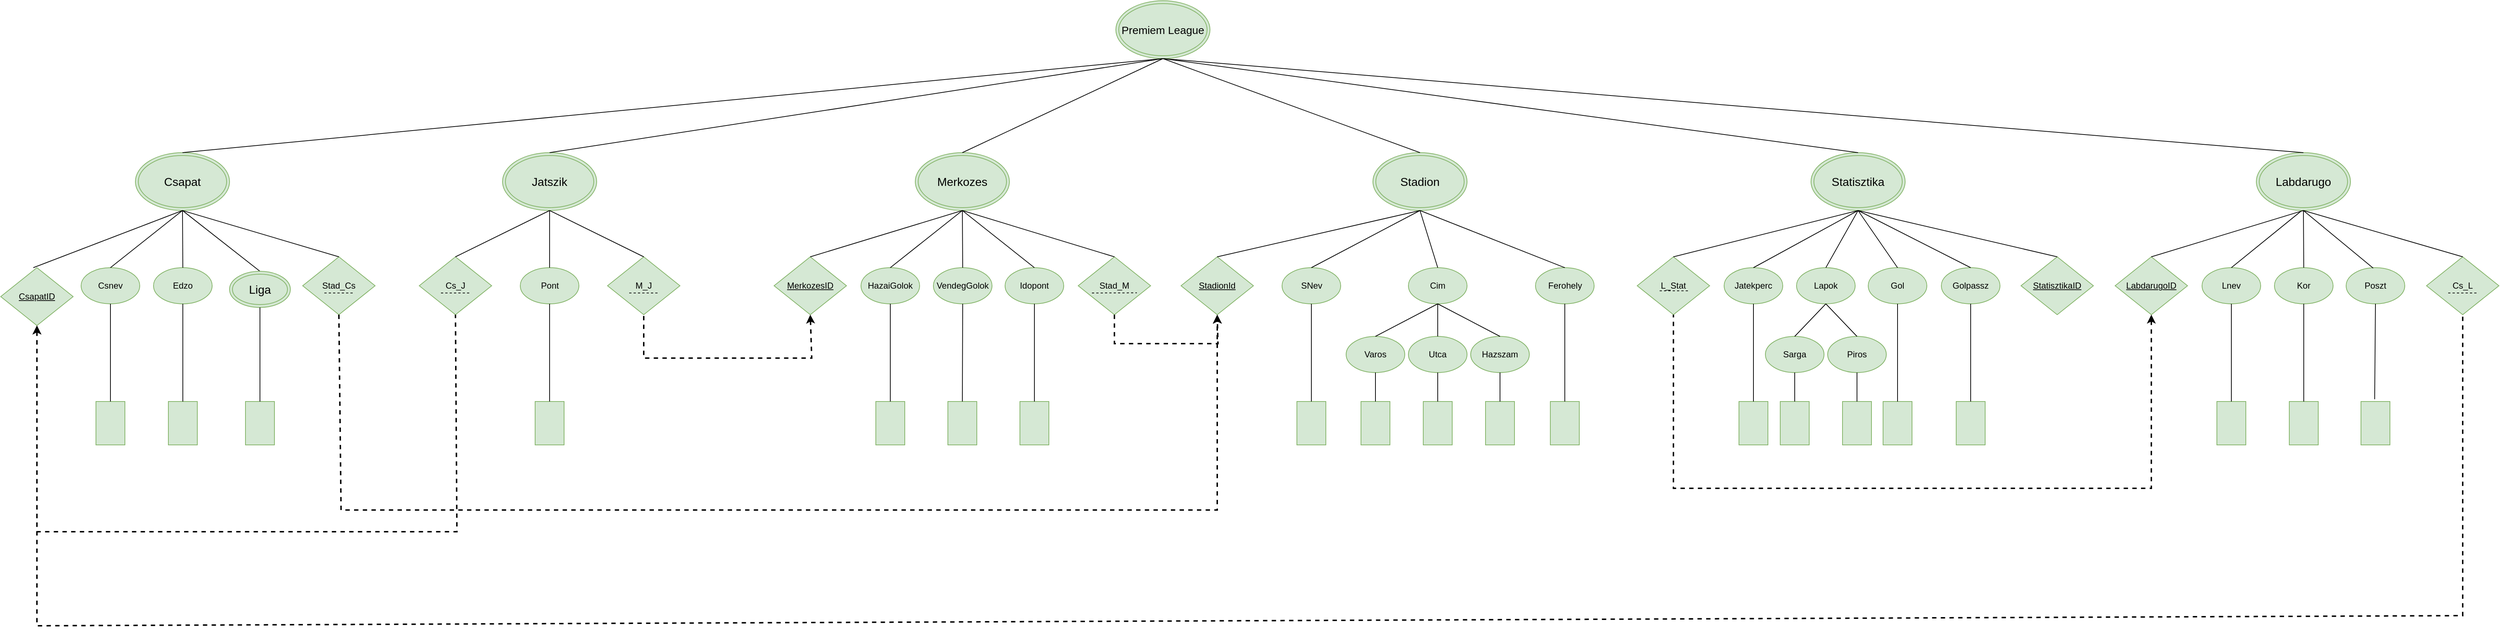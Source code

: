 <mxfile version="22.1.2" type="device">
  <diagram name="1 oldal" id="NwGFw_Tg27azT7MGppck">
    <mxGraphModel dx="3378" dy="1266" grid="1" gridSize="10" guides="1" tooltips="1" connect="1" arrows="1" fold="1" page="1" pageScale="1" pageWidth="827" pageHeight="1169" background="#FFFFFF" math="0" shadow="0">
      <root>
        <mxCell id="0" />
        <mxCell id="1" parent="0" />
        <mxCell id="Onxyhdj8YAl62S8avtas-27" value="&lt;u&gt;LabdarugoID&lt;/u&gt;" style="rhombus;whiteSpace=wrap;html=1;fillColor=#d5e8d4;strokeColor=#82b366;" parent="1" vertex="1">
          <mxGeometry x="2370" y="394" width="100" height="80" as="geometry" />
        </mxCell>
        <mxCell id="Onxyhdj8YAl62S8avtas-50" value="M_J" style="rhombus;whiteSpace=wrap;html=1;fillColor=#d5e8d4;strokeColor=#82b366;" parent="1" vertex="1">
          <mxGeometry x="288" y="394" width="100" height="80" as="geometry" />
        </mxCell>
        <mxCell id="Onxyhdj8YAl62S8avtas-2" value="&lt;font style=&quot;font-size: 15px;&quot;&gt;Premiem League&lt;/font&gt;" style="ellipse;shape=doubleEllipse;whiteSpace=wrap;html=1;fillColor=#d5e8d4;strokeColor=#82b366;" parent="1" vertex="1">
          <mxGeometry x="990" y="40" width="130" height="80" as="geometry" />
        </mxCell>
        <mxCell id="Onxyhdj8YAl62S8avtas-3" value="&lt;font style=&quot;font-size: 16px;&quot;&gt;Statisztika&lt;/font&gt;" style="ellipse;shape=doubleEllipse;whiteSpace=wrap;html=1;fillColor=#d5e8d4;strokeColor=#82b366;" parent="1" vertex="1">
          <mxGeometry x="1950" y="250" width="130" height="80" as="geometry" />
        </mxCell>
        <mxCell id="Onxyhdj8YAl62S8avtas-4" value="&lt;font style=&quot;font-size: 16px;&quot;&gt;Labdarugo&lt;/font&gt;" style="ellipse;shape=doubleEllipse;whiteSpace=wrap;html=1;fillColor=#d5e8d4;strokeColor=#82b366;" parent="1" vertex="1">
          <mxGeometry x="2565" y="250" width="130" height="80" as="geometry" />
        </mxCell>
        <mxCell id="Onxyhdj8YAl62S8avtas-5" value="&lt;font style=&quot;font-size: 16px;&quot;&gt;Csapat&lt;/font&gt;" style="ellipse;shape=doubleEllipse;whiteSpace=wrap;html=1;fillColor=#d5e8d4;strokeColor=#82b366;" parent="1" vertex="1">
          <mxGeometry x="-364" y="250" width="130" height="80" as="geometry" />
        </mxCell>
        <mxCell id="Onxyhdj8YAl62S8avtas-13" value="L_Stat" style="rhombus;whiteSpace=wrap;fontStyle=0;html=1;fillColor=#d5e8d4;strokeColor=#82b366;" parent="1" vertex="1">
          <mxGeometry x="1710" y="394" width="100" height="80" as="geometry" />
        </mxCell>
        <mxCell id="Onxyhdj8YAl62S8avtas-16" value="Jatekperc" style="ellipse;whiteSpace=wrap;html=1;fillColor=#d5e8d4;strokeColor=#82b366;" parent="1" vertex="1">
          <mxGeometry x="1830" y="409" width="81" height="50" as="geometry" />
        </mxCell>
        <mxCell id="Onxyhdj8YAl62S8avtas-17" value="Lapok" style="ellipse;whiteSpace=wrap;html=1;fillColor=#d5e8d4;strokeColor=#82b366;" parent="1" vertex="1">
          <mxGeometry x="1930" y="409" width="81" height="50" as="geometry" />
        </mxCell>
        <mxCell id="Onxyhdj8YAl62S8avtas-19" value="Gol" style="ellipse;whiteSpace=wrap;html=1;fillColor=#d5e8d4;strokeColor=#82b366;" parent="1" vertex="1">
          <mxGeometry x="2029" y="409" width="81" height="50" as="geometry" />
        </mxCell>
        <mxCell id="Onxyhdj8YAl62S8avtas-21" value="Golpassz" style="ellipse;whiteSpace=wrap;html=1;fillColor=#d5e8d4;strokeColor=#82b366;" parent="1" vertex="1">
          <mxGeometry x="2130" y="409" width="81" height="50" as="geometry" />
        </mxCell>
        <mxCell id="Onxyhdj8YAl62S8avtas-22" value="&lt;u&gt;StatisztikaID&lt;/u&gt;" style="rhombus;whiteSpace=wrap;html=1;fillColor=#d5e8d4;strokeColor=#82b366;" parent="1" vertex="1">
          <mxGeometry x="2240" y="394" width="100" height="80" as="geometry" />
        </mxCell>
        <mxCell id="Onxyhdj8YAl62S8avtas-23" value="Cs_L" style="rhombus;whiteSpace=wrap;html=1;fillColor=#d5e8d4;strokeColor=#82b366;" parent="1" vertex="1">
          <mxGeometry x="2800" y="394" width="100" height="80" as="geometry" />
        </mxCell>
        <mxCell id="Onxyhdj8YAl62S8avtas-24" value="Lnev" style="ellipse;whiteSpace=wrap;html=1;fillColor=#d5e8d4;strokeColor=#82b366;" parent="1" vertex="1">
          <mxGeometry x="2490" y="409" width="81" height="50" as="geometry" />
        </mxCell>
        <mxCell id="Onxyhdj8YAl62S8avtas-25" value="Kor" style="ellipse;whiteSpace=wrap;html=1;fillColor=#d5e8d4;strokeColor=#82b366;" parent="1" vertex="1">
          <mxGeometry x="2590" y="409" width="81" height="50" as="geometry" />
        </mxCell>
        <mxCell id="Onxyhdj8YAl62S8avtas-26" value="Poszt" style="ellipse;whiteSpace=wrap;html=1;fillColor=#d5e8d4;strokeColor=#82b366;" parent="1" vertex="1">
          <mxGeometry x="2689" y="409" width="81" height="50" as="geometry" />
        </mxCell>
        <mxCell id="Onxyhdj8YAl62S8avtas-29" value="Stad_Cs" style="rhombus;whiteSpace=wrap;html=1;fillColor=#d5e8d4;strokeColor=#82b366;" parent="1" vertex="1">
          <mxGeometry x="-133" y="394" width="100" height="80" as="geometry" />
        </mxCell>
        <mxCell id="Onxyhdj8YAl62S8avtas-30" value="Csnev" style="ellipse;whiteSpace=wrap;html=1;fillColor=#d5e8d4;strokeColor=#82b366;" parent="1" vertex="1">
          <mxGeometry x="-439" y="409" width="81" height="50" as="geometry" />
        </mxCell>
        <mxCell id="Onxyhdj8YAl62S8avtas-31" value="Edzo" style="ellipse;whiteSpace=wrap;html=1;fillColor=#d5e8d4;strokeColor=#82b366;" parent="1" vertex="1">
          <mxGeometry x="-339" y="409" width="81" height="50" as="geometry" />
        </mxCell>
        <mxCell id="Onxyhdj8YAl62S8avtas-33" value="&lt;u&gt;CsapatID&lt;/u&gt;" style="rhombus;whiteSpace=wrap;html=1;fillColor=#d5e8d4;strokeColor=#82b366;" parent="1" vertex="1">
          <mxGeometry x="-550" y="409" width="100" height="80" as="geometry" />
        </mxCell>
        <mxCell id="Onxyhdj8YAl62S8avtas-34" value="&lt;font style=&quot;font-size: 16px;&quot;&gt;Merkozes&lt;/font&gt;" style="ellipse;shape=doubleEllipse;whiteSpace=wrap;html=1;fillColor=#d5e8d4;strokeColor=#82b366;" parent="1" vertex="1">
          <mxGeometry x="713" y="250" width="130" height="80" as="geometry" />
        </mxCell>
        <mxCell id="Onxyhdj8YAl62S8avtas-35" value="&lt;u&gt;MerkozesID&lt;/u&gt;" style="rhombus;whiteSpace=wrap;html=1;fillColor=#d5e8d4;strokeColor=#82b366;" parent="1" vertex="1">
          <mxGeometry x="518" y="394" width="100" height="80" as="geometry" />
        </mxCell>
        <mxCell id="Onxyhdj8YAl62S8avtas-36" value="HazaiGolok" style="ellipse;whiteSpace=wrap;html=1;fillColor=#d5e8d4;strokeColor=#82b366;" parent="1" vertex="1">
          <mxGeometry x="638" y="409" width="81" height="50" as="geometry" />
        </mxCell>
        <mxCell id="Onxyhdj8YAl62S8avtas-37" value="VendegGolok" style="ellipse;whiteSpace=wrap;html=1;fillColor=#d5e8d4;strokeColor=#82b366;" parent="1" vertex="1">
          <mxGeometry x="738" y="409" width="81" height="50" as="geometry" />
        </mxCell>
        <mxCell id="Onxyhdj8YAl62S8avtas-38" value="Idopont" style="ellipse;whiteSpace=wrap;html=1;fillColor=#d5e8d4;strokeColor=#82b366;" parent="1" vertex="1">
          <mxGeometry x="837" y="409" width="81" height="50" as="geometry" />
        </mxCell>
        <mxCell id="Onxyhdj8YAl62S8avtas-39" value="Stad_M" style="rhombus;whiteSpace=wrap;html=1;fillColor=#d5e8d4;strokeColor=#82b366;" parent="1" vertex="1">
          <mxGeometry x="938" y="394" width="100" height="80" as="geometry" />
        </mxCell>
        <mxCell id="Onxyhdj8YAl62S8avtas-40" value="&lt;font style=&quot;font-size: 16px;&quot;&gt;Stadion&lt;/font&gt;" style="ellipse;shape=doubleEllipse;whiteSpace=wrap;html=1;fillColor=#d5e8d4;strokeColor=#82b366;" parent="1" vertex="1">
          <mxGeometry x="1345" y="250" width="130" height="80" as="geometry" />
        </mxCell>
        <mxCell id="Onxyhdj8YAl62S8avtas-41" value="&lt;u&gt;StadionId&lt;/u&gt;" style="rhombus;whiteSpace=wrap;html=1;fillColor=#d5e8d4;strokeColor=#82b366;" parent="1" vertex="1">
          <mxGeometry x="1080" y="394" width="100" height="80" as="geometry" />
        </mxCell>
        <mxCell id="Onxyhdj8YAl62S8avtas-42" value="SNev" style="ellipse;whiteSpace=wrap;html=1;fillColor=#d5e8d4;strokeColor=#82b366;" parent="1" vertex="1">
          <mxGeometry x="1219.5" y="409" width="81" height="50" as="geometry" />
        </mxCell>
        <mxCell id="Onxyhdj8YAl62S8avtas-44" value="&lt;span style=&quot;color: rgb(0, 0, 0); font-family: Helvetica; font-size: 12px; font-style: normal; font-variant-ligatures: normal; font-variant-caps: normal; font-weight: 400; letter-spacing: normal; orphans: 2; text-align: center; text-indent: 0px; text-transform: none; widows: 2; word-spacing: 0px; -webkit-text-stroke-width: 0px; text-decoration-thickness: initial; text-decoration-style: initial; text-decoration-color: initial; float: none; display: inline !important;&quot;&gt;Ferohely&lt;/span&gt;" style="ellipse;whiteSpace=wrap;html=1;fillColor=#d5e8d4;strokeColor=#82b366;" parent="1" vertex="1">
          <mxGeometry x="1569.5" y="409" width="81" height="50" as="geometry" />
        </mxCell>
        <mxCell id="Onxyhdj8YAl62S8avtas-46" value="&lt;font style=&quot;font-size: 16px;&quot;&gt;Jatszik&lt;/font&gt;" style="ellipse;shape=doubleEllipse;whiteSpace=wrap;html=1;fillColor=#d5e8d4;strokeColor=#82b366;" parent="1" vertex="1">
          <mxGeometry x="143" y="250" width="130" height="80" as="geometry" />
        </mxCell>
        <mxCell id="Onxyhdj8YAl62S8avtas-47" value="Cs_J" style="rhombus;whiteSpace=wrap;html=1;fillColor=#d5e8d4;strokeColor=#82b366;" parent="1" vertex="1">
          <mxGeometry x="28" y="394" width="100" height="80" as="geometry" />
        </mxCell>
        <mxCell id="Onxyhdj8YAl62S8avtas-49" value="Pont" style="ellipse;whiteSpace=wrap;html=1;fillColor=#d5e8d4;strokeColor=#82b366;" parent="1" vertex="1">
          <mxGeometry x="167.5" y="409" width="81" height="50" as="geometry" />
        </mxCell>
        <mxCell id="Onxyhdj8YAl62S8avtas-51" value="" style="endArrow=none;html=1;rounded=0;exitX=0.5;exitY=0;exitDx=0;exitDy=0;entryX=0.5;entryY=1;entryDx=0;entryDy=0;fillColor=#d5e8d4;strokeColor=#000000;" parent="1" source="Onxyhdj8YAl62S8avtas-3" target="Onxyhdj8YAl62S8avtas-2" edge="1">
          <mxGeometry width="50" height="50" relative="1" as="geometry">
            <mxPoint x="1577" y="510" as="sourcePoint" />
            <mxPoint x="1627" y="460" as="targetPoint" />
          </mxGeometry>
        </mxCell>
        <mxCell id="Onxyhdj8YAl62S8avtas-52" value="" style="endArrow=none;html=1;rounded=0;exitX=0.5;exitY=0;exitDx=0;exitDy=0;entryX=0.5;entryY=1;entryDx=0;entryDy=0;fillColor=#d5e8d4;strokeColor=#000000;" parent="1" source="Onxyhdj8YAl62S8avtas-4" target="Onxyhdj8YAl62S8avtas-2" edge="1">
          <mxGeometry width="50" height="50" relative="1" as="geometry">
            <mxPoint x="-243" y="250" as="sourcePoint" />
            <mxPoint x="-193" y="200" as="targetPoint" />
          </mxGeometry>
        </mxCell>
        <mxCell id="Onxyhdj8YAl62S8avtas-53" value="" style="endArrow=none;html=1;rounded=0;exitX=0.5;exitY=0;exitDx=0;exitDy=0;entryX=0.5;entryY=1;entryDx=0;entryDy=0;fillColor=#d5e8d4;strokeColor=#000000;" parent="1" source="Onxyhdj8YAl62S8avtas-5" target="Onxyhdj8YAl62S8avtas-2" edge="1">
          <mxGeometry width="50" height="50" relative="1" as="geometry">
            <mxPoint x="187" y="220" as="sourcePoint" />
            <mxPoint x="237" y="170" as="targetPoint" />
          </mxGeometry>
        </mxCell>
        <mxCell id="Onxyhdj8YAl62S8avtas-54" value="" style="endArrow=none;html=1;rounded=0;exitX=0.5;exitY=0;exitDx=0;exitDy=0;entryX=0.5;entryY=1;entryDx=0;entryDy=0;fillColor=#d5e8d4;strokeColor=#000000;" parent="1" source="Onxyhdj8YAl62S8avtas-34" target="Onxyhdj8YAl62S8avtas-2" edge="1">
          <mxGeometry width="50" height="50" relative="1" as="geometry">
            <mxPoint x="877" y="440" as="sourcePoint" />
            <mxPoint x="927" y="390" as="targetPoint" />
          </mxGeometry>
        </mxCell>
        <mxCell id="Onxyhdj8YAl62S8avtas-55" value="" style="endArrow=none;html=1;rounded=0;entryX=0.5;entryY=0;entryDx=0;entryDy=0;exitX=0.5;exitY=1;exitDx=0;exitDy=0;fillColor=#d5e8d4;strokeColor=#000000;" parent="1" source="Onxyhdj8YAl62S8avtas-2" target="Onxyhdj8YAl62S8avtas-40" edge="1">
          <mxGeometry width="50" height="50" relative="1" as="geometry">
            <mxPoint x="877" y="440" as="sourcePoint" />
            <mxPoint x="927" y="390" as="targetPoint" />
          </mxGeometry>
        </mxCell>
        <mxCell id="Onxyhdj8YAl62S8avtas-56" value="" style="endArrow=none;html=1;rounded=0;exitX=0.5;exitY=0;exitDx=0;exitDy=0;entryX=0.5;entryY=1;entryDx=0;entryDy=0;fillColor=#d5e8d4;strokeColor=#000000;" parent="1" source="Onxyhdj8YAl62S8avtas-46" target="Onxyhdj8YAl62S8avtas-2" edge="1">
          <mxGeometry width="50" height="50" relative="1" as="geometry">
            <mxPoint x="877" y="440" as="sourcePoint" />
            <mxPoint x="117" y="140" as="targetPoint" />
          </mxGeometry>
        </mxCell>
        <mxCell id="Onxyhdj8YAl62S8avtas-57" value="" style="endArrow=none;html=1;rounded=0;exitX=0.5;exitY=0;exitDx=0;exitDy=0;entryX=0.5;entryY=1;entryDx=0;entryDy=0;fillColor=#d5e8d4;strokeColor=#000000;" parent="1" source="Onxyhdj8YAl62S8avtas-13" target="Onxyhdj8YAl62S8avtas-3" edge="1">
          <mxGeometry width="50" height="50" relative="1" as="geometry">
            <mxPoint x="1760" y="354" as="sourcePoint" />
            <mxPoint x="1810" y="304" as="targetPoint" />
          </mxGeometry>
        </mxCell>
        <mxCell id="Onxyhdj8YAl62S8avtas-58" value="" style="endArrow=none;html=1;rounded=0;exitX=0.5;exitY=0;exitDx=0;exitDy=0;entryX=0.5;entryY=1;entryDx=0;entryDy=0;fillColor=#d5e8d4;strokeColor=#000000;" parent="1" source="Onxyhdj8YAl62S8avtas-16" target="Onxyhdj8YAl62S8avtas-3" edge="1">
          <mxGeometry width="50" height="50" relative="1" as="geometry">
            <mxPoint x="2280" y="454" as="sourcePoint" />
            <mxPoint x="2330" y="404" as="targetPoint" />
          </mxGeometry>
        </mxCell>
        <mxCell id="Onxyhdj8YAl62S8avtas-59" value="" style="endArrow=none;html=1;rounded=0;exitX=0.5;exitY=0;exitDx=0;exitDy=0;entryX=0.5;entryY=1;entryDx=0;entryDy=0;fillColor=#d5e8d4;strokeColor=#000000;" parent="1" source="Onxyhdj8YAl62S8avtas-17" target="Onxyhdj8YAl62S8avtas-3" edge="1">
          <mxGeometry width="50" height="50" relative="1" as="geometry">
            <mxPoint x="2280" y="454" as="sourcePoint" />
            <mxPoint x="2330" y="404" as="targetPoint" />
          </mxGeometry>
        </mxCell>
        <mxCell id="Onxyhdj8YAl62S8avtas-61" value="" style="endArrow=none;html=1;rounded=0;exitX=0.5;exitY=0;exitDx=0;exitDy=0;entryX=0.5;entryY=1;entryDx=0;entryDy=0;fillColor=#d5e8d4;strokeColor=#000000;" parent="1" source="Onxyhdj8YAl62S8avtas-23" target="Onxyhdj8YAl62S8avtas-4" edge="1">
          <mxGeometry width="50" height="50" relative="1" as="geometry">
            <mxPoint x="2280" y="454" as="sourcePoint" />
            <mxPoint x="2330" y="404" as="targetPoint" />
          </mxGeometry>
        </mxCell>
        <mxCell id="Onxyhdj8YAl62S8avtas-62" value="" style="endArrow=none;html=1;rounded=0;entryX=0.5;entryY=1;entryDx=0;entryDy=0;exitX=0.5;exitY=0;exitDx=0;exitDy=0;fillColor=#d5e8d4;strokeColor=#000000;" parent="1" source="Onxyhdj8YAl62S8avtas-22" target="Onxyhdj8YAl62S8avtas-3" edge="1">
          <mxGeometry width="50" height="50" relative="1" as="geometry">
            <mxPoint x="2280" y="454" as="sourcePoint" />
            <mxPoint x="2330" y="404" as="targetPoint" />
          </mxGeometry>
        </mxCell>
        <mxCell id="Onxyhdj8YAl62S8avtas-63" value="" style="endArrow=none;html=1;rounded=0;exitX=0.5;exitY=0;exitDx=0;exitDy=0;entryX=0.5;entryY=1;entryDx=0;entryDy=0;fillColor=#d5e8d4;strokeColor=#000000;" parent="1" source="Onxyhdj8YAl62S8avtas-21" target="Onxyhdj8YAl62S8avtas-3" edge="1">
          <mxGeometry width="50" height="50" relative="1" as="geometry">
            <mxPoint x="2280" y="454" as="sourcePoint" />
            <mxPoint x="2330" y="404" as="targetPoint" />
          </mxGeometry>
        </mxCell>
        <mxCell id="Onxyhdj8YAl62S8avtas-64" value="" style="endArrow=none;html=1;rounded=0;exitX=0.5;exitY=0;exitDx=0;exitDy=0;entryX=0.5;entryY=1;entryDx=0;entryDy=0;fillColor=#d5e8d4;strokeColor=#000000;" parent="1" source="Onxyhdj8YAl62S8avtas-19" target="Onxyhdj8YAl62S8avtas-3" edge="1">
          <mxGeometry width="50" height="50" relative="1" as="geometry">
            <mxPoint x="2280" y="454" as="sourcePoint" />
            <mxPoint x="2330" y="404" as="targetPoint" />
          </mxGeometry>
        </mxCell>
        <mxCell id="Onxyhdj8YAl62S8avtas-65" value="" style="endArrow=none;html=1;rounded=0;exitX=0.5;exitY=0;exitDx=0;exitDy=0;entryX=0.475;entryY=1.011;entryDx=0;entryDy=0;entryPerimeter=0;fillColor=#d5e8d4;strokeColor=#000000;" parent="1" source="Onxyhdj8YAl62S8avtas-24" target="Onxyhdj8YAl62S8avtas-4" edge="1">
          <mxGeometry width="50" height="50" relative="1" as="geometry">
            <mxPoint x="2740" y="434" as="sourcePoint" />
            <mxPoint x="2790" y="384" as="targetPoint" />
          </mxGeometry>
        </mxCell>
        <mxCell id="Onxyhdj8YAl62S8avtas-66" value="" style="endArrow=none;html=1;rounded=0;exitX=0.5;exitY=0;exitDx=0;exitDy=0;entryX=0.5;entryY=1;entryDx=0;entryDy=0;fillColor=#d5e8d4;strokeColor=#000000;" parent="1" source="Onxyhdj8YAl62S8avtas-25" target="Onxyhdj8YAl62S8avtas-4" edge="1">
          <mxGeometry width="50" height="50" relative="1" as="geometry">
            <mxPoint x="2740" y="434" as="sourcePoint" />
            <mxPoint x="2790" y="384" as="targetPoint" />
          </mxGeometry>
        </mxCell>
        <mxCell id="Onxyhdj8YAl62S8avtas-67" value="" style="endArrow=none;html=1;rounded=0;exitX=0.461;exitY=0.013;exitDx=0;exitDy=0;exitPerimeter=0;entryX=0.5;entryY=1;entryDx=0;entryDy=0;fillColor=#d5e8d4;strokeColor=#000000;" parent="1" source="Onxyhdj8YAl62S8avtas-26" target="Onxyhdj8YAl62S8avtas-4" edge="1">
          <mxGeometry width="50" height="50" relative="1" as="geometry">
            <mxPoint x="2740" y="434" as="sourcePoint" />
            <mxPoint x="2790" y="384" as="targetPoint" />
          </mxGeometry>
        </mxCell>
        <mxCell id="Onxyhdj8YAl62S8avtas-68" value="" style="endArrow=none;html=1;rounded=0;exitX=0.5;exitY=0;exitDx=0;exitDy=0;entryX=0.5;entryY=1;entryDx=0;entryDy=0;fillColor=#d5e8d4;strokeColor=#000000;" parent="1" source="Onxyhdj8YAl62S8avtas-27" target="Onxyhdj8YAl62S8avtas-4" edge="1">
          <mxGeometry width="50" height="50" relative="1" as="geometry">
            <mxPoint x="2740" y="434" as="sourcePoint" />
            <mxPoint x="2790" y="384" as="targetPoint" />
          </mxGeometry>
        </mxCell>
        <mxCell id="Onxyhdj8YAl62S8avtas-69" value="" style="endArrow=none;html=1;rounded=0;exitX=0.5;exitY=0;exitDx=0;exitDy=0;entryX=0.5;entryY=1;entryDx=0;entryDy=0;fillColor=#d5e8d4;strokeColor=#000000;" parent="1" source="Onxyhdj8YAl62S8avtas-29" target="Onxyhdj8YAl62S8avtas-5" edge="1">
          <mxGeometry width="50" height="50" relative="1" as="geometry">
            <mxPoint x="-244" y="434" as="sourcePoint" />
            <mxPoint x="-194" y="384" as="targetPoint" />
          </mxGeometry>
        </mxCell>
        <mxCell id="Onxyhdj8YAl62S8avtas-70" value="" style="endArrow=none;html=1;rounded=0;exitX=0.5;exitY=0;exitDx=0;exitDy=0;entryX=0.5;entryY=1;entryDx=0;entryDy=0;fillColor=#d5e8d4;strokeColor=#000000;" parent="1" source="Onxyhdj8YAl62S8avtas-30" target="Onxyhdj8YAl62S8avtas-5" edge="1">
          <mxGeometry width="50" height="50" relative="1" as="geometry">
            <mxPoint x="-364" y="404" as="sourcePoint" />
            <mxPoint x="-314" y="354" as="targetPoint" />
          </mxGeometry>
        </mxCell>
        <mxCell id="Onxyhdj8YAl62S8avtas-71" value="" style="endArrow=none;html=1;rounded=0;exitX=0.5;exitY=0;exitDx=0;exitDy=0;entryX=0.5;entryY=1;entryDx=0;entryDy=0;fillColor=#d5e8d4;strokeColor=#000000;" parent="1" source="Onxyhdj8YAl62S8avtas-31" target="Onxyhdj8YAl62S8avtas-5" edge="1">
          <mxGeometry width="50" height="50" relative="1" as="geometry">
            <mxPoint x="-254" y="384" as="sourcePoint" />
            <mxPoint x="-204" y="334" as="targetPoint" />
          </mxGeometry>
        </mxCell>
        <mxCell id="Onxyhdj8YAl62S8avtas-72" value="" style="endArrow=none;html=1;rounded=0;exitX=0.5;exitY=0;exitDx=0;exitDy=0;entryX=0.5;entryY=1;entryDx=0;entryDy=0;fillColor=#d5e8d4;strokeColor=#000000;" parent="1" source="Onxyhdj8YAl62S8avtas-92" target="Onxyhdj8YAl62S8avtas-5" edge="1">
          <mxGeometry width="50" height="50" relative="1" as="geometry">
            <mxPoint x="-206.18" y="410.65" as="sourcePoint" />
            <mxPoint x="-194" y="384" as="targetPoint" />
          </mxGeometry>
        </mxCell>
        <mxCell id="Onxyhdj8YAl62S8avtas-73" value="" style="endArrow=none;html=1;rounded=0;entryX=0.5;entryY=1;entryDx=0;entryDy=0;exitX=0.45;exitY=0;exitDx=0;exitDy=0;exitPerimeter=0;fillColor=#d5e8d4;strokeColor=#000000;" parent="1" source="Onxyhdj8YAl62S8avtas-33" target="Onxyhdj8YAl62S8avtas-5" edge="1">
          <mxGeometry width="50" height="50" relative="1" as="geometry">
            <mxPoint x="-244" y="434" as="sourcePoint" />
            <mxPoint x="-194" y="384" as="targetPoint" />
          </mxGeometry>
        </mxCell>
        <mxCell id="Onxyhdj8YAl62S8avtas-74" value="" style="endArrow=none;html=1;rounded=0;exitX=0.5;exitY=0;exitDx=0;exitDy=0;entryX=0.5;entryY=1;entryDx=0;entryDy=0;fillColor=#d5e8d4;strokeColor=#000000;" parent="1" source="Onxyhdj8YAl62S8avtas-35" target="Onxyhdj8YAl62S8avtas-34" edge="1">
          <mxGeometry width="50" height="50" relative="1" as="geometry">
            <mxPoint x="791" y="354" as="sourcePoint" />
            <mxPoint x="841" y="304" as="targetPoint" />
          </mxGeometry>
        </mxCell>
        <mxCell id="Onxyhdj8YAl62S8avtas-75" value="" style="endArrow=none;html=1;rounded=0;exitX=0.5;exitY=0;exitDx=0;exitDy=0;entryX=0.5;entryY=1;entryDx=0;entryDy=0;fillColor=#d5e8d4;strokeColor=#000000;" parent="1" source="Onxyhdj8YAl62S8avtas-36" target="Onxyhdj8YAl62S8avtas-34" edge="1">
          <mxGeometry width="50" height="50" relative="1" as="geometry">
            <mxPoint x="791" y="354" as="sourcePoint" />
            <mxPoint x="841" y="304" as="targetPoint" />
          </mxGeometry>
        </mxCell>
        <mxCell id="Onxyhdj8YAl62S8avtas-76" value="" style="endArrow=none;html=1;rounded=0;exitX=0.5;exitY=0;exitDx=0;exitDy=0;entryX=0.5;entryY=1;entryDx=0;entryDy=0;fillColor=#d5e8d4;strokeColor=#000000;" parent="1" source="Onxyhdj8YAl62S8avtas-37" target="Onxyhdj8YAl62S8avtas-34" edge="1">
          <mxGeometry width="50" height="50" relative="1" as="geometry">
            <mxPoint x="791" y="354" as="sourcePoint" />
            <mxPoint x="841" y="304" as="targetPoint" />
          </mxGeometry>
        </mxCell>
        <mxCell id="Onxyhdj8YAl62S8avtas-77" value="" style="endArrow=none;html=1;rounded=0;exitX=0.5;exitY=0;exitDx=0;exitDy=0;entryX=0.5;entryY=1;entryDx=0;entryDy=0;fillColor=#d5e8d4;strokeColor=#000000;" parent="1" source="Onxyhdj8YAl62S8avtas-38" target="Onxyhdj8YAl62S8avtas-34" edge="1">
          <mxGeometry width="50" height="50" relative="1" as="geometry">
            <mxPoint x="791" y="354" as="sourcePoint" />
            <mxPoint x="841" y="304" as="targetPoint" />
          </mxGeometry>
        </mxCell>
        <mxCell id="Onxyhdj8YAl62S8avtas-78" value="" style="endArrow=none;html=1;rounded=0;exitX=0.5;exitY=0;exitDx=0;exitDy=0;entryX=0.5;entryY=1;entryDx=0;entryDy=0;fillColor=#d5e8d4;strokeColor=#000000;" parent="1" source="Onxyhdj8YAl62S8avtas-39" target="Onxyhdj8YAl62S8avtas-34" edge="1">
          <mxGeometry width="50" height="50" relative="1" as="geometry">
            <mxPoint x="791" y="354" as="sourcePoint" />
            <mxPoint x="841" y="304" as="targetPoint" />
          </mxGeometry>
        </mxCell>
        <mxCell id="Onxyhdj8YAl62S8avtas-79" value="" style="endArrow=none;html=1;rounded=0;exitX=0.5;exitY=0;exitDx=0;exitDy=0;entryX=0.5;entryY=1;entryDx=0;entryDy=0;fillColor=#d5e8d4;strokeColor=#000000;" parent="1" source="Onxyhdj8YAl62S8avtas-41" target="Onxyhdj8YAl62S8avtas-40" edge="1">
          <mxGeometry width="50" height="50" relative="1" as="geometry">
            <mxPoint x="1500" y="354" as="sourcePoint" />
            <mxPoint x="1550" y="304" as="targetPoint" />
          </mxGeometry>
        </mxCell>
        <mxCell id="Onxyhdj8YAl62S8avtas-80" value="" style="endArrow=none;html=1;rounded=0;exitX=0.5;exitY=0;exitDx=0;exitDy=0;entryX=0.5;entryY=1;entryDx=0;entryDy=0;fillColor=#d5e8d4;strokeColor=#000000;" parent="1" source="Onxyhdj8YAl62S8avtas-42" target="Onxyhdj8YAl62S8avtas-40" edge="1">
          <mxGeometry width="50" height="50" relative="1" as="geometry">
            <mxPoint x="1500" y="354" as="sourcePoint" />
            <mxPoint x="1550" y="304" as="targetPoint" />
          </mxGeometry>
        </mxCell>
        <mxCell id="Onxyhdj8YAl62S8avtas-81" value="" style="endArrow=none;html=1;rounded=0;exitX=0.5;exitY=0;exitDx=0;exitDy=0;entryX=0.5;entryY=1;entryDx=0;entryDy=0;fillColor=#d5e8d4;strokeColor=#000000;" parent="1" source="Onxyhdj8YAl62S8avtas-44" target="Onxyhdj8YAl62S8avtas-40" edge="1">
          <mxGeometry width="50" height="50" relative="1" as="geometry">
            <mxPoint x="1500" y="354" as="sourcePoint" />
            <mxPoint x="1550" y="304" as="targetPoint" />
          </mxGeometry>
        </mxCell>
        <mxCell id="Onxyhdj8YAl62S8avtas-83" value="" style="endArrow=none;html=1;rounded=0;exitX=0.5;exitY=0;exitDx=0;exitDy=0;entryX=0.5;entryY=1;entryDx=0;entryDy=0;fillColor=#d5e8d4;strokeColor=#000000;" parent="1" source="Onxyhdj8YAl62S8avtas-47" target="Onxyhdj8YAl62S8avtas-46" edge="1">
          <mxGeometry width="50" height="50" relative="1" as="geometry">
            <mxPoint x="158" y="354" as="sourcePoint" />
            <mxPoint x="208" y="304" as="targetPoint" />
          </mxGeometry>
        </mxCell>
        <mxCell id="Onxyhdj8YAl62S8avtas-84" value="" style="endArrow=none;html=1;rounded=0;exitX=0.5;exitY=0;exitDx=0;exitDy=0;entryX=0.5;entryY=1;entryDx=0;entryDy=0;fillColor=#d5e8d4;strokeColor=#000000;" parent="1" source="Onxyhdj8YAl62S8avtas-49" target="Onxyhdj8YAl62S8avtas-46" edge="1">
          <mxGeometry width="50" height="50" relative="1" as="geometry">
            <mxPoint x="158" y="354" as="sourcePoint" />
            <mxPoint x="208" y="304" as="targetPoint" />
          </mxGeometry>
        </mxCell>
        <mxCell id="Onxyhdj8YAl62S8avtas-85" value="" style="endArrow=none;html=1;rounded=0;exitX=0.5;exitY=0;exitDx=0;exitDy=0;entryX=0.5;entryY=1;entryDx=0;entryDy=0;fillColor=#d5e8d4;strokeColor=#000000;" parent="1" source="Onxyhdj8YAl62S8avtas-50" target="Onxyhdj8YAl62S8avtas-46" edge="1">
          <mxGeometry width="50" height="50" relative="1" as="geometry">
            <mxPoint x="158" y="354" as="sourcePoint" />
            <mxPoint x="208" y="304" as="targetPoint" />
          </mxGeometry>
        </mxCell>
        <mxCell id="Onxyhdj8YAl62S8avtas-86" value="" style="endArrow=none;dashed=1;html=1;rounded=0;fontFamily=Helvetica;fontSize=12;fontColor=default;fillColor=#d5e8d4;strokeColor=#000000;" parent="1" edge="1">
          <mxGeometry width="50" height="50" relative="1" as="geometry">
            <mxPoint x="1741" y="441" as="sourcePoint" />
            <mxPoint x="1781" y="441" as="targetPoint" />
          </mxGeometry>
        </mxCell>
        <mxCell id="Onxyhdj8YAl62S8avtas-87" value="" style="endArrow=none;dashed=1;html=1;rounded=0;fontFamily=Helvetica;fontSize=12;fontColor=default;fillColor=#d5e8d4;strokeColor=#000000;" parent="1" edge="1">
          <mxGeometry width="50" height="50" relative="1" as="geometry">
            <mxPoint x="2830" y="444" as="sourcePoint" />
            <mxPoint x="2870" y="444" as="targetPoint" />
          </mxGeometry>
        </mxCell>
        <mxCell id="Onxyhdj8YAl62S8avtas-88" value="" style="endArrow=none;dashed=1;html=1;rounded=0;fontFamily=Helvetica;fontSize=12;fontColor=default;fillColor=#d5e8d4;strokeColor=#000000;" parent="1" edge="1">
          <mxGeometry width="50" height="50" relative="1" as="geometry">
            <mxPoint x="-103" y="444" as="sourcePoint" />
            <mxPoint x="-63" y="444" as="targetPoint" />
          </mxGeometry>
        </mxCell>
        <mxCell id="Onxyhdj8YAl62S8avtas-89" value="" style="endArrow=none;dashed=1;html=1;rounded=0;fontFamily=Helvetica;fontSize=12;fontColor=default;entryX=0.92;entryY=0.622;entryDx=0;entryDy=0;entryPerimeter=0;fillColor=#d5e8d4;strokeColor=#000000;" parent="1" edge="1">
          <mxGeometry width="50" height="50" relative="1" as="geometry">
            <mxPoint x="957" y="444" as="sourcePoint" />
            <mxPoint x="1019" y="443.76" as="targetPoint" />
          </mxGeometry>
        </mxCell>
        <mxCell id="Onxyhdj8YAl62S8avtas-90" value="" style="endArrow=none;dashed=1;html=1;rounded=0;fontFamily=Helvetica;fontSize=12;fontColor=default;fillColor=#d5e8d4;strokeColor=#000000;" parent="1" edge="1">
          <mxGeometry width="50" height="50" relative="1" as="geometry">
            <mxPoint x="58" y="444" as="sourcePoint" />
            <mxPoint x="98" y="444" as="targetPoint" />
          </mxGeometry>
        </mxCell>
        <mxCell id="Onxyhdj8YAl62S8avtas-91" value="" style="endArrow=none;dashed=1;html=1;rounded=0;fontFamily=Helvetica;fontSize=12;fontColor=default;fillColor=#d5e8d4;strokeColor=#000000;" parent="1" edge="1">
          <mxGeometry width="50" height="50" relative="1" as="geometry">
            <mxPoint x="318" y="444" as="sourcePoint" />
            <mxPoint x="358" y="444" as="targetPoint" />
          </mxGeometry>
        </mxCell>
        <mxCell id="Onxyhdj8YAl62S8avtas-92" value="&lt;font style=&quot;font-size: 16px;&quot;&gt;Liga&lt;/font&gt;" style="ellipse;shape=doubleEllipse;whiteSpace=wrap;html=1;fillColor=#d5e8d4;strokeColor=#82b366;" parent="1" vertex="1">
          <mxGeometry x="-234" y="414" width="84" height="50" as="geometry" />
        </mxCell>
        <mxCell id="Onxyhdj8YAl62S8avtas-93" value="Cim" style="ellipse;whiteSpace=wrap;html=1;fillColor=#d5e8d4;strokeColor=#82b366;" parent="1" vertex="1">
          <mxGeometry x="1394" y="409" width="81" height="50" as="geometry" />
        </mxCell>
        <mxCell id="Onxyhdj8YAl62S8avtas-94" value="" style="endArrow=none;html=1;rounded=0;fontFamily=Helvetica;fontSize=12;fontColor=default;exitX=0.5;exitY=0;exitDx=0;exitDy=0;entryX=0.5;entryY=1;entryDx=0;entryDy=0;fillColor=#d5e8d4;strokeColor=#000000;" parent="1" source="Onxyhdj8YAl62S8avtas-93" target="Onxyhdj8YAl62S8avtas-40" edge="1">
          <mxGeometry width="50" height="50" relative="1" as="geometry">
            <mxPoint x="1470" y="304" as="sourcePoint" />
            <mxPoint x="1520" y="254" as="targetPoint" />
          </mxGeometry>
        </mxCell>
        <mxCell id="Onxyhdj8YAl62S8avtas-95" value="Varos" style="ellipse;whiteSpace=wrap;html=1;fillColor=#d5e8d4;strokeColor=#82b366;" parent="1" vertex="1">
          <mxGeometry x="1308" y="504" width="81" height="50" as="geometry" />
        </mxCell>
        <mxCell id="Onxyhdj8YAl62S8avtas-96" value="Utca" style="ellipse;whiteSpace=wrap;html=1;fillColor=#d5e8d4;strokeColor=#82b366;" parent="1" vertex="1">
          <mxGeometry x="1394" y="504" width="81" height="50" as="geometry" />
        </mxCell>
        <mxCell id="Onxyhdj8YAl62S8avtas-97" value="Hazszam" style="ellipse;whiteSpace=wrap;html=1;fillColor=#d5e8d4;strokeColor=#82b366;" parent="1" vertex="1">
          <mxGeometry x="1480" y="504" width="81" height="50" as="geometry" />
        </mxCell>
        <mxCell id="Onxyhdj8YAl62S8avtas-98" value="" style="endArrow=none;html=1;rounded=0;fontFamily=Helvetica;fontSize=12;fontColor=default;exitX=0.5;exitY=0;exitDx=0;exitDy=0;entryX=0.5;entryY=1;entryDx=0;entryDy=0;fillColor=#d5e8d4;strokeColor=#000000;" parent="1" source="Onxyhdj8YAl62S8avtas-95" target="Onxyhdj8YAl62S8avtas-93" edge="1">
          <mxGeometry width="50" height="50" relative="1" as="geometry">
            <mxPoint x="1470" y="484" as="sourcePoint" />
            <mxPoint x="1520" y="434" as="targetPoint" />
          </mxGeometry>
        </mxCell>
        <mxCell id="Onxyhdj8YAl62S8avtas-99" value="" style="endArrow=none;html=1;rounded=0;fontFamily=Helvetica;fontSize=12;fontColor=default;exitX=0.5;exitY=0;exitDx=0;exitDy=0;entryX=0.5;entryY=1;entryDx=0;entryDy=0;fillColor=#d5e8d4;strokeColor=#000000;" parent="1" source="Onxyhdj8YAl62S8avtas-96" target="Onxyhdj8YAl62S8avtas-93" edge="1">
          <mxGeometry width="50" height="50" relative="1" as="geometry">
            <mxPoint x="1470" y="484" as="sourcePoint" />
            <mxPoint x="1520" y="434" as="targetPoint" />
          </mxGeometry>
        </mxCell>
        <mxCell id="Onxyhdj8YAl62S8avtas-100" value="" style="endArrow=none;html=1;rounded=0;fontFamily=Helvetica;fontSize=12;fontColor=default;exitX=0.5;exitY=0;exitDx=0;exitDy=0;entryX=0.5;entryY=1;entryDx=0;entryDy=0;fillColor=#d5e8d4;strokeColor=#000000;" parent="1" source="Onxyhdj8YAl62S8avtas-97" target="Onxyhdj8YAl62S8avtas-93" edge="1">
          <mxGeometry width="50" height="50" relative="1" as="geometry">
            <mxPoint x="1470" y="484" as="sourcePoint" />
            <mxPoint x="1520" y="434" as="targetPoint" />
          </mxGeometry>
        </mxCell>
        <mxCell id="Onxyhdj8YAl62S8avtas-101" value="" style="rounded=0;whiteSpace=wrap;html=1;strokeColor=#82b366;align=center;verticalAlign=middle;fontFamily=Helvetica;fontSize=12;fillColor=#d5e8d4;" parent="1" vertex="1">
          <mxGeometry x="1328.5" y="594" width="40" height="60" as="geometry" />
        </mxCell>
        <mxCell id="Onxyhdj8YAl62S8avtas-102" value="" style="rounded=0;whiteSpace=wrap;html=1;strokeColor=#82b366;align=center;verticalAlign=middle;fontFamily=Helvetica;fontSize=12;fillColor=#d5e8d4;" parent="1" vertex="1">
          <mxGeometry x="1414.5" y="594" width="40" height="60" as="geometry" />
        </mxCell>
        <mxCell id="Onxyhdj8YAl62S8avtas-103" value="" style="rounded=0;whiteSpace=wrap;html=1;strokeColor=#82b366;align=center;verticalAlign=middle;fontFamily=Helvetica;fontSize=12;fillColor=#d5e8d4;" parent="1" vertex="1">
          <mxGeometry x="1500.5" y="594" width="40" height="60" as="geometry" />
        </mxCell>
        <mxCell id="Onxyhdj8YAl62S8avtas-104" value="" style="rounded=0;whiteSpace=wrap;html=1;strokeColor=#82b366;align=center;verticalAlign=middle;fontFamily=Helvetica;fontSize=12;fillColor=#d5e8d4;" parent="1" vertex="1">
          <mxGeometry x="1590" y="594" width="40" height="60" as="geometry" />
        </mxCell>
        <mxCell id="Onxyhdj8YAl62S8avtas-105" value="" style="rounded=0;whiteSpace=wrap;html=1;strokeColor=#82b366;align=center;verticalAlign=middle;fontFamily=Helvetica;fontSize=12;fillColor=#d5e8d4;" parent="1" vertex="1">
          <mxGeometry x="1240" y="594" width="40" height="60" as="geometry" />
        </mxCell>
        <mxCell id="Onxyhdj8YAl62S8avtas-106" value="" style="endArrow=none;html=1;rounded=0;fontFamily=Helvetica;fontSize=12;fontColor=default;entryX=0.5;entryY=1;entryDx=0;entryDy=0;exitX=0.5;exitY=0;exitDx=0;exitDy=0;fillColor=#d5e8d4;strokeColor=#000000;" parent="1" source="Onxyhdj8YAl62S8avtas-104" target="Onxyhdj8YAl62S8avtas-44" edge="1">
          <mxGeometry width="50" height="50" relative="1" as="geometry">
            <mxPoint x="1470" y="524" as="sourcePoint" />
            <mxPoint x="1520" y="474" as="targetPoint" />
          </mxGeometry>
        </mxCell>
        <mxCell id="Onxyhdj8YAl62S8avtas-107" value="" style="endArrow=none;html=1;rounded=0;fontFamily=Helvetica;fontSize=12;fontColor=default;exitX=0.5;exitY=0;exitDx=0;exitDy=0;entryX=0.5;entryY=1;entryDx=0;entryDy=0;fillColor=#d5e8d4;strokeColor=#000000;" parent="1" source="Onxyhdj8YAl62S8avtas-103" target="Onxyhdj8YAl62S8avtas-97" edge="1">
          <mxGeometry width="50" height="50" relative="1" as="geometry">
            <mxPoint x="1470" y="524" as="sourcePoint" />
            <mxPoint x="1520" y="474" as="targetPoint" />
          </mxGeometry>
        </mxCell>
        <mxCell id="Onxyhdj8YAl62S8avtas-108" value="" style="endArrow=none;html=1;rounded=0;fontFamily=Helvetica;fontSize=12;fontColor=default;exitX=0.5;exitY=0;exitDx=0;exitDy=0;entryX=0.5;entryY=1;entryDx=0;entryDy=0;fillColor=#d5e8d4;strokeColor=#000000;" parent="1" source="Onxyhdj8YAl62S8avtas-102" target="Onxyhdj8YAl62S8avtas-96" edge="1">
          <mxGeometry width="50" height="50" relative="1" as="geometry">
            <mxPoint x="1434.24" y="594" as="sourcePoint" />
            <mxPoint x="1434.24" y="554" as="targetPoint" />
          </mxGeometry>
        </mxCell>
        <mxCell id="Onxyhdj8YAl62S8avtas-109" value="" style="endArrow=none;html=1;rounded=0;fontFamily=Helvetica;fontSize=12;fontColor=default;exitX=0.5;exitY=0;exitDx=0;exitDy=0;entryX=0.5;entryY=1;entryDx=0;entryDy=0;fillColor=#d5e8d4;strokeColor=#000000;" parent="1" source="Onxyhdj8YAl62S8avtas-101" target="Onxyhdj8YAl62S8avtas-95" edge="1">
          <mxGeometry width="50" height="50" relative="1" as="geometry">
            <mxPoint x="1444" y="604" as="sourcePoint" />
            <mxPoint x="1445" y="564" as="targetPoint" />
          </mxGeometry>
        </mxCell>
        <mxCell id="Onxyhdj8YAl62S8avtas-110" value="" style="endArrow=none;html=1;rounded=0;fontFamily=Helvetica;fontSize=12;fontColor=default;exitX=0.5;exitY=0;exitDx=0;exitDy=0;entryX=0.5;entryY=1;entryDx=0;entryDy=0;fillColor=#d5e8d4;strokeColor=#000000;" parent="1" source="Onxyhdj8YAl62S8avtas-105" target="Onxyhdj8YAl62S8avtas-42" edge="1">
          <mxGeometry width="50" height="50" relative="1" as="geometry">
            <mxPoint x="1359" y="604" as="sourcePoint" />
            <mxPoint x="1359" y="564" as="targetPoint" />
          </mxGeometry>
        </mxCell>
        <mxCell id="Onxyhdj8YAl62S8avtas-111" value="" style="rounded=0;whiteSpace=wrap;html=1;strokeColor=#82b366;align=center;verticalAlign=middle;fontFamily=Helvetica;fontSize=12;fillColor=#d5e8d4;" parent="1" vertex="1">
          <mxGeometry x="857.5" y="594" width="40" height="60" as="geometry" />
        </mxCell>
        <mxCell id="Onxyhdj8YAl62S8avtas-112" value="" style="endArrow=none;html=1;rounded=0;fontFamily=Helvetica;fontSize=12;fontColor=default;exitX=0.5;exitY=0;exitDx=0;exitDy=0;entryX=0.5;entryY=1;entryDx=0;entryDy=0;fillColor=#d5e8d4;strokeColor=#000000;" parent="1" source="Onxyhdj8YAl62S8avtas-111" target="Onxyhdj8YAl62S8avtas-38" edge="1">
          <mxGeometry width="50" height="50" relative="1" as="geometry">
            <mxPoint x="973" y="604" as="sourcePoint" />
            <mxPoint x="878" y="554" as="targetPoint" />
          </mxGeometry>
        </mxCell>
        <mxCell id="Onxyhdj8YAl62S8avtas-113" value="" style="rounded=0;whiteSpace=wrap;html=1;strokeColor=#82b366;align=center;verticalAlign=middle;fontFamily=Helvetica;fontSize=12;fillColor=#d5e8d4;" parent="1" vertex="1">
          <mxGeometry x="758" y="594" width="40" height="60" as="geometry" />
        </mxCell>
        <mxCell id="Onxyhdj8YAl62S8avtas-114" value="" style="endArrow=none;html=1;rounded=0;fontFamily=Helvetica;fontSize=12;fontColor=default;exitX=0.5;exitY=0;exitDx=0;exitDy=0;entryX=0.5;entryY=1;entryDx=0;entryDy=0;fillColor=#d5e8d4;strokeColor=#000000;" parent="1" source="Onxyhdj8YAl62S8avtas-113" target="Onxyhdj8YAl62S8avtas-37" edge="1">
          <mxGeometry width="50" height="50" relative="1" as="geometry">
            <mxPoint x="873.5" y="604" as="sourcePoint" />
            <mxPoint x="778.5" y="554" as="targetPoint" />
          </mxGeometry>
        </mxCell>
        <mxCell id="Onxyhdj8YAl62S8avtas-115" value="" style="rounded=0;whiteSpace=wrap;html=1;strokeColor=#82b366;align=center;verticalAlign=middle;fontFamily=Helvetica;fontSize=12;fillColor=#d5e8d4;" parent="1" vertex="1">
          <mxGeometry x="658.5" y="594" width="40" height="60" as="geometry" />
        </mxCell>
        <mxCell id="Onxyhdj8YAl62S8avtas-116" value="" style="endArrow=none;html=1;rounded=0;fontFamily=Helvetica;fontSize=12;fontColor=default;exitX=0.5;exitY=0;exitDx=0;exitDy=0;entryX=0.5;entryY=1;entryDx=0;entryDy=0;fillColor=#d5e8d4;strokeColor=#000000;" parent="1" source="Onxyhdj8YAl62S8avtas-115" target="Onxyhdj8YAl62S8avtas-36" edge="1">
          <mxGeometry width="50" height="50" relative="1" as="geometry">
            <mxPoint x="774" y="604" as="sourcePoint" />
            <mxPoint x="679" y="554" as="targetPoint" />
          </mxGeometry>
        </mxCell>
        <mxCell id="Onxyhdj8YAl62S8avtas-117" value="" style="rounded=0;whiteSpace=wrap;html=1;strokeColor=#82b366;align=center;verticalAlign=middle;fontFamily=Helvetica;fontSize=12;fillColor=#d5e8d4;" parent="1" vertex="1">
          <mxGeometry x="-212" y="594" width="40" height="60" as="geometry" />
        </mxCell>
        <mxCell id="Onxyhdj8YAl62S8avtas-118" value="" style="endArrow=none;html=1;rounded=0;fontFamily=Helvetica;fontSize=12;fontColor=default;exitX=0.5;exitY=0;exitDx=0;exitDy=0;entryX=0.5;entryY=1;entryDx=0;entryDy=0;fillColor=#d5e8d4;strokeColor=#000000;" parent="1" source="Onxyhdj8YAl62S8avtas-117" target="Onxyhdj8YAl62S8avtas-92" edge="1">
          <mxGeometry width="50" height="50" relative="1" as="geometry">
            <mxPoint x="-96.5" y="604" as="sourcePoint" />
            <mxPoint x="-191.5" y="459" as="targetPoint" />
          </mxGeometry>
        </mxCell>
        <mxCell id="Onxyhdj8YAl62S8avtas-119" value="" style="rounded=0;whiteSpace=wrap;html=1;strokeColor=#82b366;align=center;verticalAlign=middle;fontFamily=Helvetica;fontSize=12;fillColor=#d5e8d4;" parent="1" vertex="1">
          <mxGeometry x="-318.5" y="594" width="40" height="60" as="geometry" />
        </mxCell>
        <mxCell id="Onxyhdj8YAl62S8avtas-120" value="" style="endArrow=none;html=1;rounded=0;fontFamily=Helvetica;fontSize=12;fontColor=default;exitX=0.5;exitY=0;exitDx=0;exitDy=0;entryX=0.5;entryY=1;entryDx=0;entryDy=0;fillColor=#d5e8d4;strokeColor=#000000;" parent="1" source="Onxyhdj8YAl62S8avtas-119" target="Onxyhdj8YAl62S8avtas-31" edge="1">
          <mxGeometry width="50" height="50" relative="1" as="geometry">
            <mxPoint x="-203" y="604" as="sourcePoint" />
            <mxPoint x="-298" y="459" as="targetPoint" />
          </mxGeometry>
        </mxCell>
        <mxCell id="Onxyhdj8YAl62S8avtas-121" value="" style="rounded=0;whiteSpace=wrap;html=1;strokeColor=#82b366;align=center;verticalAlign=middle;fontFamily=Helvetica;fontSize=12;fillColor=#d5e8d4;" parent="1" vertex="1">
          <mxGeometry x="-418.5" y="594" width="40" height="60" as="geometry" />
        </mxCell>
        <mxCell id="Onxyhdj8YAl62S8avtas-122" value="" style="endArrow=none;html=1;rounded=0;fontFamily=Helvetica;fontSize=12;fontColor=default;exitX=0.5;exitY=0;exitDx=0;exitDy=0;entryX=0.5;entryY=1;entryDx=0;entryDy=0;fillColor=#d5e8d4;strokeColor=#000000;" parent="1" source="Onxyhdj8YAl62S8avtas-121" target="Onxyhdj8YAl62S8avtas-30" edge="1">
          <mxGeometry width="50" height="50" relative="1" as="geometry">
            <mxPoint x="-303" y="604" as="sourcePoint" />
            <mxPoint x="-398" y="459" as="targetPoint" />
          </mxGeometry>
        </mxCell>
        <mxCell id="Onxyhdj8YAl62S8avtas-123" value="" style="rounded=0;whiteSpace=wrap;html=1;strokeColor=#82b366;align=center;verticalAlign=middle;fontFamily=Helvetica;fontSize=12;fillColor=#d5e8d4;" parent="1" vertex="1">
          <mxGeometry x="2709.5" y="594" width="40" height="60" as="geometry" />
        </mxCell>
        <mxCell id="Onxyhdj8YAl62S8avtas-124" value="" style="rounded=0;whiteSpace=wrap;html=1;strokeColor=#82b366;align=center;verticalAlign=middle;fontFamily=Helvetica;fontSize=12;fillColor=#d5e8d4;" parent="1" vertex="1">
          <mxGeometry x="2610.5" y="594" width="40" height="60" as="geometry" />
        </mxCell>
        <mxCell id="Onxyhdj8YAl62S8avtas-125" value="" style="rounded=0;whiteSpace=wrap;html=1;strokeColor=#82b366;align=center;verticalAlign=middle;fontFamily=Helvetica;fontSize=12;fillColor=#d5e8d4;" parent="1" vertex="1">
          <mxGeometry x="2510.5" y="594" width="40" height="60" as="geometry" />
        </mxCell>
        <mxCell id="Onxyhdj8YAl62S8avtas-126" value="" style="endArrow=none;html=1;rounded=0;fontFamily=Helvetica;fontSize=12;fontColor=default;exitX=0.473;exitY=-0.053;exitDx=0;exitDy=0;exitPerimeter=0;entryX=0.5;entryY=1;entryDx=0;entryDy=0;fillColor=#d5e8d4;strokeColor=#000000;" parent="1" source="Onxyhdj8YAl62S8avtas-123" target="Onxyhdj8YAl62S8avtas-26" edge="1">
          <mxGeometry width="50" height="50" relative="1" as="geometry">
            <mxPoint x="2650" y="524" as="sourcePoint" />
            <mxPoint x="2700" y="474" as="targetPoint" />
          </mxGeometry>
        </mxCell>
        <mxCell id="Onxyhdj8YAl62S8avtas-127" value="" style="endArrow=none;html=1;rounded=0;fontFamily=Helvetica;fontSize=12;fontColor=default;exitX=0.5;exitY=0;exitDx=0;exitDy=0;entryX=0.5;entryY=1;entryDx=0;entryDy=0;fillColor=#d5e8d4;strokeColor=#000000;" parent="1" source="Onxyhdj8YAl62S8avtas-124" target="Onxyhdj8YAl62S8avtas-25" edge="1">
          <mxGeometry width="50" height="50" relative="1" as="geometry">
            <mxPoint x="2738" y="601" as="sourcePoint" />
            <mxPoint x="2740" y="469" as="targetPoint" />
          </mxGeometry>
        </mxCell>
        <mxCell id="Onxyhdj8YAl62S8avtas-128" value="" style="endArrow=none;html=1;rounded=0;fontFamily=Helvetica;fontSize=12;fontColor=default;exitX=0.5;exitY=0;exitDx=0;exitDy=0;entryX=0.5;entryY=1;entryDx=0;entryDy=0;fillColor=#d5e8d4;strokeColor=#000000;" parent="1" source="Onxyhdj8YAl62S8avtas-125" target="Onxyhdj8YAl62S8avtas-24" edge="1">
          <mxGeometry width="50" height="50" relative="1" as="geometry">
            <mxPoint x="2641" y="604" as="sourcePoint" />
            <mxPoint x="2641" y="469" as="targetPoint" />
          </mxGeometry>
        </mxCell>
        <mxCell id="Onxyhdj8YAl62S8avtas-131" value="Sarga" style="ellipse;whiteSpace=wrap;html=1;fillColor=#d5e8d4;strokeColor=#82b366;" parent="1" vertex="1">
          <mxGeometry x="1887" y="504" width="81" height="50" as="geometry" />
        </mxCell>
        <mxCell id="Onxyhdj8YAl62S8avtas-132" value="Piros" style="ellipse;whiteSpace=wrap;html=1;fillColor=#d5e8d4;strokeColor=#82b366;" parent="1" vertex="1">
          <mxGeometry x="1973" y="504" width="81" height="50" as="geometry" />
        </mxCell>
        <mxCell id="Onxyhdj8YAl62S8avtas-133" value="" style="rounded=0;whiteSpace=wrap;html=1;strokeColor=#82b366;align=center;verticalAlign=middle;fontFamily=Helvetica;fontSize=12;fillColor=#d5e8d4;" parent="1" vertex="1">
          <mxGeometry x="1907.5" y="594" width="40" height="60" as="geometry" />
        </mxCell>
        <mxCell id="Onxyhdj8YAl62S8avtas-134" value="" style="rounded=0;whiteSpace=wrap;html=1;strokeColor=#82b366;align=center;verticalAlign=middle;fontFamily=Helvetica;fontSize=12;fillColor=#d5e8d4;" parent="1" vertex="1">
          <mxGeometry x="1993.5" y="594" width="40" height="60" as="geometry" />
        </mxCell>
        <mxCell id="Onxyhdj8YAl62S8avtas-135" value="" style="endArrow=none;html=1;rounded=0;fontFamily=Helvetica;fontSize=12;fontColor=default;exitX=0.5;exitY=0;exitDx=0;exitDy=0;entryX=0.5;entryY=1;entryDx=0;entryDy=0;fillColor=#d5e8d4;strokeColor=#000000;" parent="1" source="Onxyhdj8YAl62S8avtas-134" target="Onxyhdj8YAl62S8avtas-132" edge="1">
          <mxGeometry width="50" height="50" relative="1" as="geometry">
            <mxPoint x="2013.24" y="594" as="sourcePoint" />
            <mxPoint x="2013.24" y="554" as="targetPoint" />
          </mxGeometry>
        </mxCell>
        <mxCell id="Onxyhdj8YAl62S8avtas-136" value="" style="endArrow=none;html=1;rounded=0;fontFamily=Helvetica;fontSize=12;fontColor=default;exitX=0.5;exitY=0;exitDx=0;exitDy=0;entryX=0.5;entryY=1;entryDx=0;entryDy=0;fillColor=#d5e8d4;strokeColor=#000000;" parent="1" source="Onxyhdj8YAl62S8avtas-133" target="Onxyhdj8YAl62S8avtas-131" edge="1">
          <mxGeometry width="50" height="50" relative="1" as="geometry">
            <mxPoint x="2023" y="604" as="sourcePoint" />
            <mxPoint x="2024" y="564" as="targetPoint" />
          </mxGeometry>
        </mxCell>
        <mxCell id="Onxyhdj8YAl62S8avtas-137" value="" style="endArrow=none;html=1;rounded=0;fontFamily=Helvetica;fontSize=12;fontColor=default;exitX=0.5;exitY=0;exitDx=0;exitDy=0;entryX=0.5;entryY=1;entryDx=0;entryDy=0;fillColor=#d5e8d4;strokeColor=#000000;" parent="1" source="Onxyhdj8YAl62S8avtas-131" target="Onxyhdj8YAl62S8avtas-17" edge="1">
          <mxGeometry width="50" height="50" relative="1" as="geometry">
            <mxPoint x="1938" y="604" as="sourcePoint" />
            <mxPoint x="1938" y="564" as="targetPoint" />
          </mxGeometry>
        </mxCell>
        <mxCell id="Onxyhdj8YAl62S8avtas-138" value="" style="endArrow=none;html=1;rounded=0;fontFamily=Helvetica;fontSize=12;fontColor=default;exitX=0.5;exitY=0;exitDx=0;exitDy=0;entryX=0.5;entryY=1;entryDx=0;entryDy=0;fillColor=#d5e8d4;strokeColor=#000000;" parent="1" source="Onxyhdj8YAl62S8avtas-132" target="Onxyhdj8YAl62S8avtas-17" edge="1">
          <mxGeometry width="50" height="50" relative="1" as="geometry">
            <mxPoint x="1938" y="514" as="sourcePoint" />
            <mxPoint x="1981" y="469" as="targetPoint" />
          </mxGeometry>
        </mxCell>
        <mxCell id="Onxyhdj8YAl62S8avtas-139" value="" style="rounded=0;whiteSpace=wrap;html=1;strokeColor=#82b366;align=center;verticalAlign=middle;fontFamily=Helvetica;fontSize=12;fillColor=#d5e8d4;" parent="1" vertex="1">
          <mxGeometry x="2049.5" y="594" width="40" height="60" as="geometry" />
        </mxCell>
        <mxCell id="Onxyhdj8YAl62S8avtas-140" value="" style="rounded=0;whiteSpace=wrap;html=1;strokeColor=#82b366;align=center;verticalAlign=middle;fontFamily=Helvetica;fontSize=12;fillColor=#d5e8d4;" parent="1" vertex="1">
          <mxGeometry x="1850.5" y="594" width="40" height="60" as="geometry" />
        </mxCell>
        <mxCell id="Onxyhdj8YAl62S8avtas-141" value="" style="endArrow=none;html=1;rounded=0;fontFamily=Helvetica;fontSize=12;fontColor=default;exitX=0.5;exitY=0;exitDx=0;exitDy=0;entryX=0.5;entryY=1;entryDx=0;entryDy=0;fillColor=#d5e8d4;strokeColor=#000000;" parent="1" source="Onxyhdj8YAl62S8avtas-140" target="Onxyhdj8YAl62S8avtas-16" edge="1">
          <mxGeometry width="50" height="50" relative="1" as="geometry">
            <mxPoint x="2250" y="624" as="sourcePoint" />
            <mxPoint x="2300" y="574" as="targetPoint" />
          </mxGeometry>
        </mxCell>
        <mxCell id="Onxyhdj8YAl62S8avtas-142" value="" style="endArrow=none;html=1;rounded=0;fontFamily=Helvetica;fontSize=12;fontColor=default;exitX=0.5;exitY=0;exitDx=0;exitDy=0;entryX=0.5;entryY=1;entryDx=0;entryDy=0;fillColor=#d5e8d4;strokeColor=#000000;" parent="1" source="Onxyhdj8YAl62S8avtas-139" target="Onxyhdj8YAl62S8avtas-19" edge="1">
          <mxGeometry width="50" height="50" relative="1" as="geometry">
            <mxPoint x="2250" y="624" as="sourcePoint" />
            <mxPoint x="2300" y="574" as="targetPoint" />
          </mxGeometry>
        </mxCell>
        <mxCell id="Onxyhdj8YAl62S8avtas-143" value="" style="rounded=0;whiteSpace=wrap;html=1;strokeColor=#82b366;align=center;verticalAlign=middle;fontFamily=Helvetica;fontSize=12;fillColor=#d5e8d4;" parent="1" vertex="1">
          <mxGeometry x="2150.5" y="594" width="40" height="60" as="geometry" />
        </mxCell>
        <mxCell id="Onxyhdj8YAl62S8avtas-144" value="" style="endArrow=none;html=1;rounded=0;fontFamily=Helvetica;fontSize=12;fontColor=default;exitX=0.5;exitY=0;exitDx=0;exitDy=0;entryX=0.5;entryY=1;entryDx=0;entryDy=0;fillColor=#d5e8d4;strokeColor=#000000;" parent="1" source="Onxyhdj8YAl62S8avtas-143" target="Onxyhdj8YAl62S8avtas-21" edge="1">
          <mxGeometry width="50" height="50" relative="1" as="geometry">
            <mxPoint x="2250" y="624" as="sourcePoint" />
            <mxPoint x="2300" y="574" as="targetPoint" />
          </mxGeometry>
        </mxCell>
        <mxCell id="Onxyhdj8YAl62S8avtas-145" value="" style="endArrow=none;dashed=1;html=1;rounded=0;fontFamily=Helvetica;fontSize=12;fontColor=default;entryX=0.5;entryY=1;entryDx=0;entryDy=0;exitX=0.5;exitY=1;exitDx=0;exitDy=0;strokeWidth=2;fillColor=#d5e8d4;strokeColor=#000000;endFill=0;startArrow=classic;startFill=1;" parent="1" source="Onxyhdj8YAl62S8avtas-27" target="Onxyhdj8YAl62S8avtas-13" edge="1">
          <mxGeometry width="50" height="50" relative="1" as="geometry">
            <mxPoint x="2840" y="644" as="sourcePoint" />
            <mxPoint x="1748.97" y="474.0" as="targetPoint" />
            <Array as="points">
              <mxPoint x="2420" y="714" />
              <mxPoint x="1760" y="714" />
            </Array>
          </mxGeometry>
        </mxCell>
        <mxCell id="Onxyhdj8YAl62S8avtas-146" value="" style="rounded=0;whiteSpace=wrap;html=1;strokeColor=#82b366;align=center;verticalAlign=middle;fontFamily=Helvetica;fontSize=12;fillColor=#d5e8d4;" parent="1" vertex="1">
          <mxGeometry x="188" y="594" width="40" height="60" as="geometry" />
        </mxCell>
        <mxCell id="Onxyhdj8YAl62S8avtas-147" value="" style="endArrow=none;html=1;rounded=0;fontFamily=Helvetica;fontSize=12;fontColor=default;exitX=0.5;exitY=0;exitDx=0;exitDy=0;entryX=0.5;entryY=1;entryDx=0;entryDy=0;fillColor=#d5e8d4;strokeColor=#000000;" parent="1" source="Onxyhdj8YAl62S8avtas-146" target="Onxyhdj8YAl62S8avtas-49" edge="1">
          <mxGeometry width="50" height="50" relative="1" as="geometry">
            <mxPoint x="-102" y="574" as="sourcePoint" />
            <mxPoint x="-52" y="524" as="targetPoint" />
          </mxGeometry>
        </mxCell>
        <mxCell id="Onxyhdj8YAl62S8avtas-148" value="" style="endArrow=none;dashed=1;html=1;rounded=0;fontFamily=Helvetica;fontSize=12;fontColor=default;entryX=0.5;entryY=1;entryDx=0;entryDy=0;exitX=0.5;exitY=1;exitDx=0;exitDy=0;strokeWidth=2;fillColor=#d5e8d4;strokeColor=#000000;endFill=0;startArrow=classic;startFill=1;" parent="1" source="Onxyhdj8YAl62S8avtas-35" target="Onxyhdj8YAl62S8avtas-50" edge="1">
          <mxGeometry width="50" height="50" relative="1" as="geometry">
            <mxPoint x="1570" y="584" as="sourcePoint" />
            <mxPoint x="1620" y="534" as="targetPoint" />
            <Array as="points">
              <mxPoint x="570" y="534" />
              <mxPoint x="338" y="534" />
            </Array>
          </mxGeometry>
        </mxCell>
        <mxCell id="Onxyhdj8YAl62S8avtas-149" value="" style="endArrow=none;dashed=1;html=1;rounded=0;fontFamily=Helvetica;fontSize=12;fontColor=default;entryX=0.5;entryY=1;entryDx=0;entryDy=0;exitX=0.5;exitY=1;exitDx=0;exitDy=0;strokeWidth=2;fillColor=#d5e8d4;strokeColor=#000000;startArrow=classic;startFill=1;" parent="1" source="Onxyhdj8YAl62S8avtas-33" target="Onxyhdj8YAl62S8avtas-47" edge="1">
          <mxGeometry width="50" height="50" relative="1" as="geometry">
            <mxPoint x="17" y="654" as="sourcePoint" />
            <mxPoint x="907" y="534" as="targetPoint" />
            <Array as="points">
              <mxPoint x="-500" y="774" />
              <mxPoint x="80" y="774" />
            </Array>
          </mxGeometry>
        </mxCell>
        <mxCell id="Onxyhdj8YAl62S8avtas-150" value="" style="endArrow=classic;dashed=1;html=1;rounded=0;fontFamily=Helvetica;fontSize=12;fontColor=default;exitX=0.5;exitY=1;exitDx=0;exitDy=0;entryX=0.5;entryY=1;entryDx=0;entryDy=0;strokeWidth=2;fillColor=#d5e8d4;strokeColor=#000000;endFill=1;" parent="1" source="Onxyhdj8YAl62S8avtas-39" target="Onxyhdj8YAl62S8avtas-41" edge="1">
          <mxGeometry width="50" height="50" relative="1" as="geometry">
            <mxPoint x="1020" y="524" as="sourcePoint" />
            <mxPoint x="1070" y="474" as="targetPoint" />
            <Array as="points">
              <mxPoint x="988" y="514" />
              <mxPoint x="1131" y="514" />
            </Array>
          </mxGeometry>
        </mxCell>
        <mxCell id="Onxyhdj8YAl62S8avtas-151" value="" style="endArrow=none;dashed=1;html=1;rounded=0;fontFamily=Helvetica;fontSize=12;fontColor=default;entryX=0.5;entryY=1;entryDx=0;entryDy=0;exitX=0.5;exitY=1;exitDx=0;exitDy=0;strokeWidth=2;fillColor=#d5e8d4;strokeColor=#000000;startArrow=classic;startFill=1;" parent="1" source="Onxyhdj8YAl62S8avtas-33" target="Onxyhdj8YAl62S8avtas-23" edge="1">
          <mxGeometry width="50" height="50" relative="1" as="geometry">
            <mxPoint x="-613" y="614" as="sourcePoint" />
            <mxPoint x="-563" y="564" as="targetPoint" />
            <Array as="points">
              <mxPoint x="-500" y="904" />
              <mxPoint x="2850" y="890" />
            </Array>
          </mxGeometry>
        </mxCell>
        <mxCell id="Onxyhdj8YAl62S8avtas-152" value="" style="endArrow=classic;dashed=1;html=1;rounded=0;fontFamily=Helvetica;fontSize=12;fontColor=default;exitX=0.5;exitY=1;exitDx=0;exitDy=0;entryX=0.5;entryY=1;entryDx=0;entryDy=0;strokeWidth=2;fillColor=#d5e8d4;strokeColor=#000000;endFill=1;" parent="1" source="Onxyhdj8YAl62S8avtas-29" target="Onxyhdj8YAl62S8avtas-41" edge="1">
          <mxGeometry width="50" height="50" relative="1" as="geometry">
            <mxPoint x="7" y="614" as="sourcePoint" />
            <mxPoint x="57" y="564" as="targetPoint" />
            <Array as="points">
              <mxPoint x="-80" y="744" />
              <mxPoint x="1130" y="744" />
            </Array>
          </mxGeometry>
        </mxCell>
      </root>
    </mxGraphModel>
  </diagram>
</mxfile>
